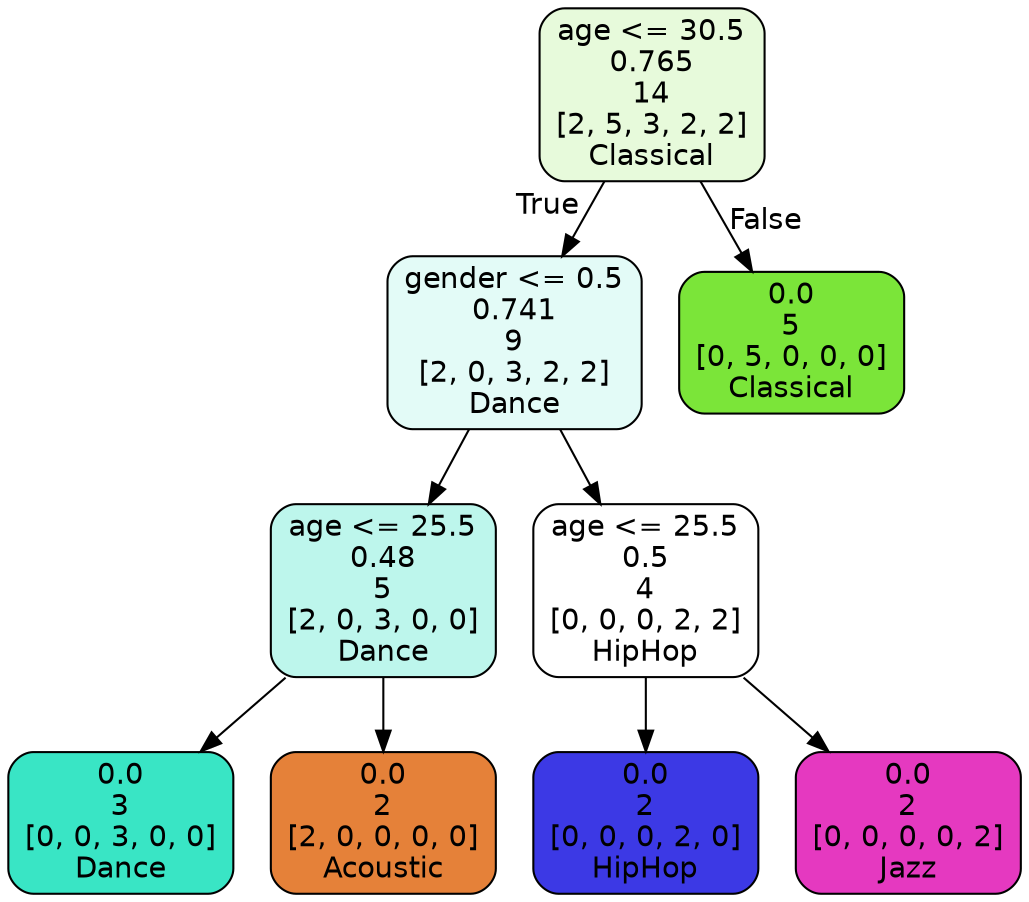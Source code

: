 digraph Tree {
node [shape=box, style="filled, rounded", color="black", fontname=helvetica] ;
edge [fontname=helvetica] ;
0 [label="age <= 30.5\n0.765\n14\n[2, 5, 3, 2, 2]\nClassical", fillcolor="#e7fadb"] ;
1 [label="gender <= 0.5\n0.741\n9\n[2, 0, 3, 2, 2]\nDance", fillcolor="#e3fbf7"] ;
0 -> 1 [labeldistance=2.5, labelangle=45, headlabel="True"] ;
2 [label="age <= 25.5\n0.48\n5\n[2, 0, 3, 0, 0]\nDance", fillcolor="#bdf6ec"] ;
1 -> 2 ;
3 [label="0.0\n3\n[0, 0, 3, 0, 0]\nDance", fillcolor="#39e5c5"] ;
2 -> 3 ;
4 [label="0.0\n2\n[2, 0, 0, 0, 0]\nAcoustic", fillcolor="#e58139"] ;
2 -> 4 ;
5 [label="age <= 25.5\n0.5\n4\n[0, 0, 0, 2, 2]\nHipHop", fillcolor="#ffffff"] ;
1 -> 5 ;
6 [label="0.0\n2\n[0, 0, 0, 2, 0]\nHipHop", fillcolor="#3c39e5"] ;
5 -> 6 ;
7 [label="0.0\n2\n[0, 0, 0, 0, 2]\nJazz", fillcolor="#e539c0"] ;
5 -> 7 ;
8 [label="0.0\n5\n[0, 5, 0, 0, 0]\nClassical", fillcolor="#7be539"] ;
0 -> 8 [labeldistance=2.5, labelangle=-45, headlabel="False"] ;
}